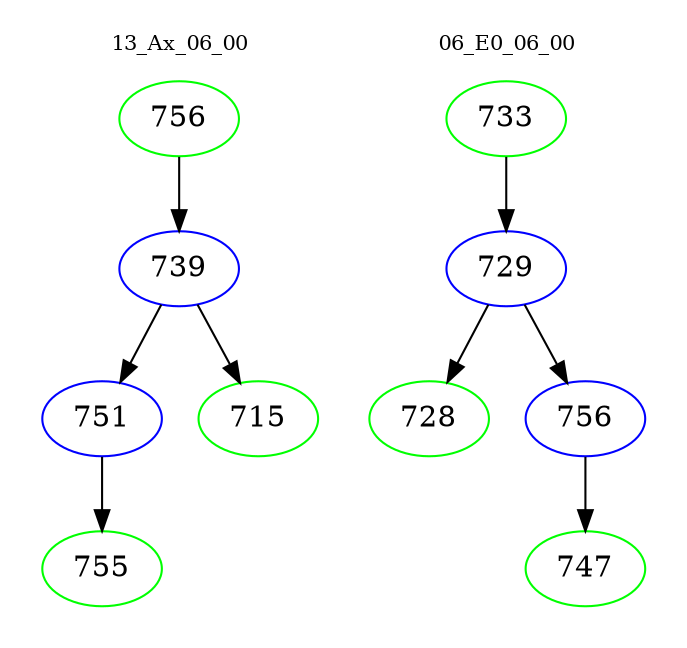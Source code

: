 digraph{
subgraph cluster_0 {
color = white
label = "13_Ax_06_00";
fontsize=10;
T0_756 [label="756", color="green"]
T0_756 -> T0_739 [color="black"]
T0_739 [label="739", color="blue"]
T0_739 -> T0_751 [color="black"]
T0_751 [label="751", color="blue"]
T0_751 -> T0_755 [color="black"]
T0_755 [label="755", color="green"]
T0_739 -> T0_715 [color="black"]
T0_715 [label="715", color="green"]
}
subgraph cluster_1 {
color = white
label = "06_E0_06_00";
fontsize=10;
T1_733 [label="733", color="green"]
T1_733 -> T1_729 [color="black"]
T1_729 [label="729", color="blue"]
T1_729 -> T1_728 [color="black"]
T1_728 [label="728", color="green"]
T1_729 -> T1_756 [color="black"]
T1_756 [label="756", color="blue"]
T1_756 -> T1_747 [color="black"]
T1_747 [label="747", color="green"]
}
}

